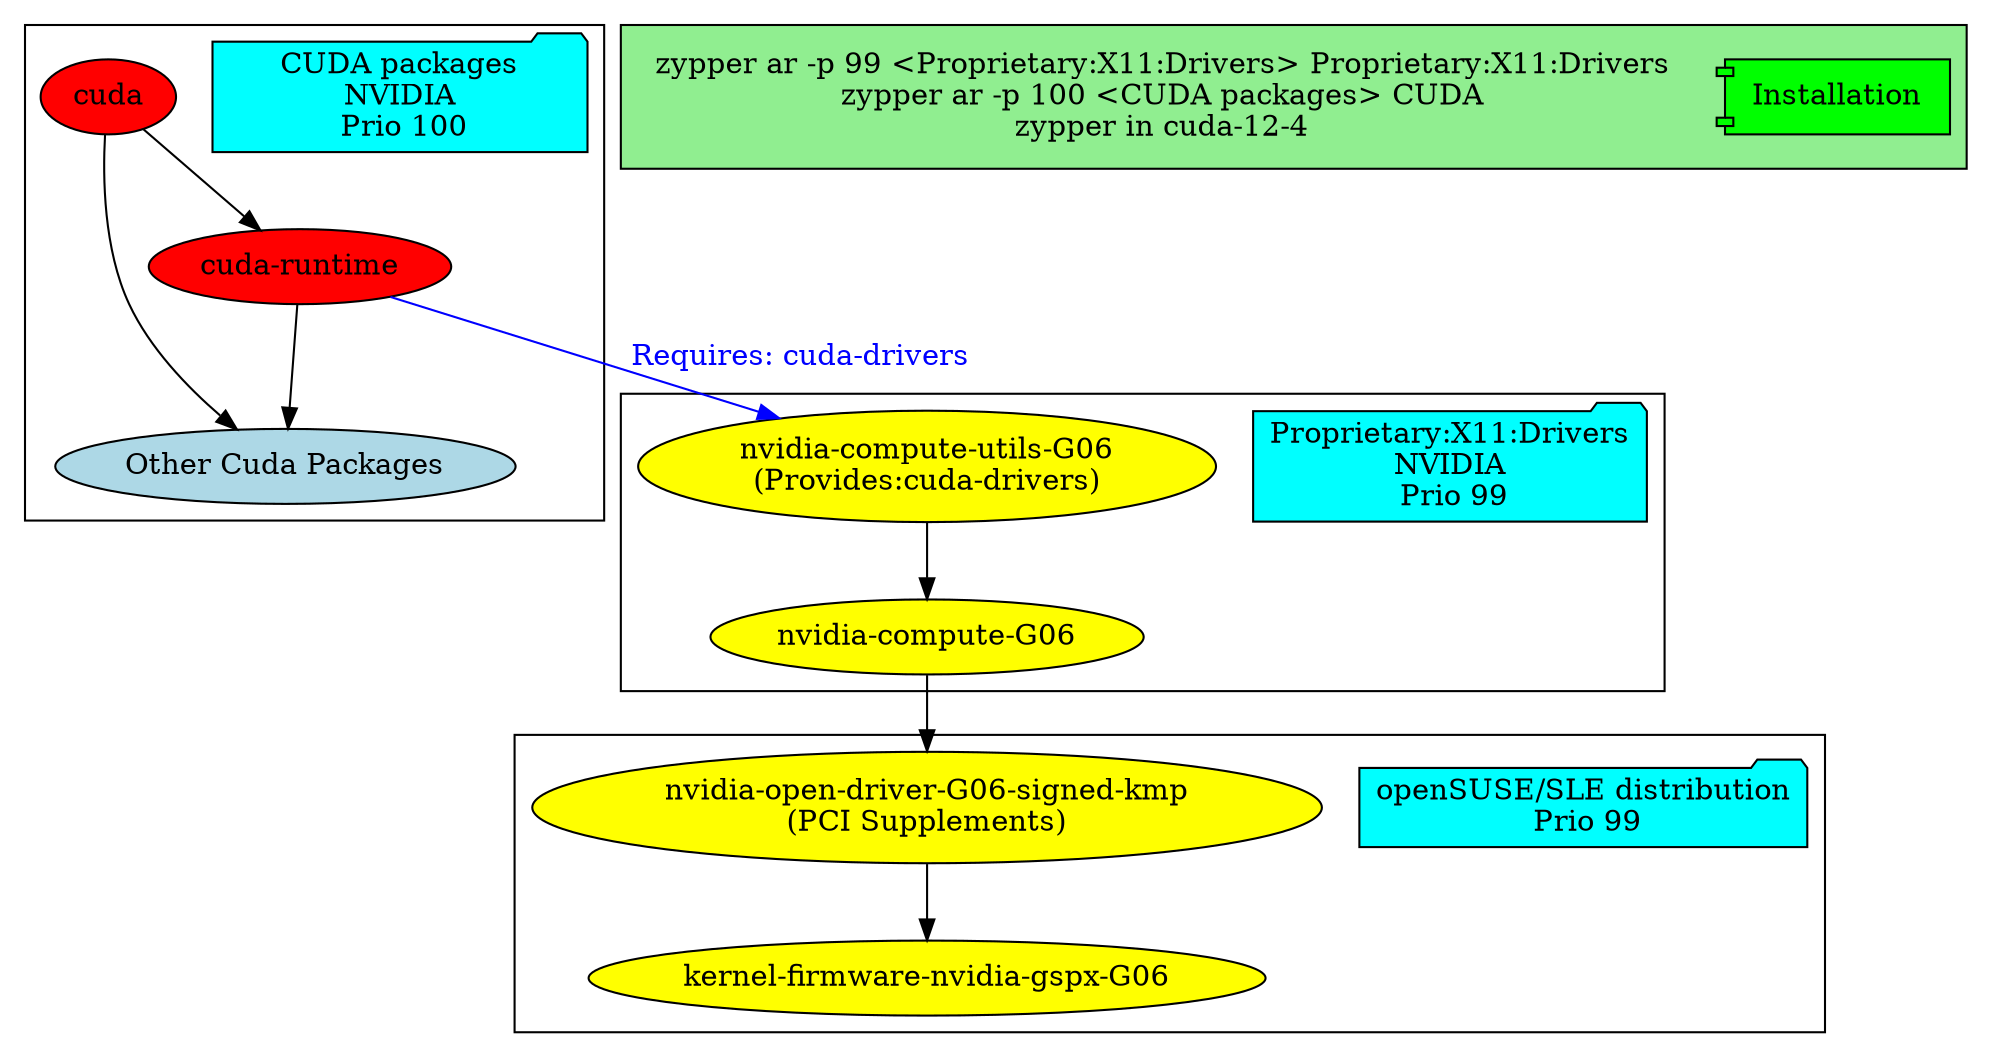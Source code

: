 digraph {
	subgraph cluster_0 {
		repo_nvidia_cuda[fillcolor=aqua,style=filled,width=2.5,shape=folder,label="CUDA packages\nNVIDIA\n Prio 100"]
		cuda [fillcolor=red,style=filled] 
		cuda_runtime [fillcolor=red,style=filled,label="cuda-runtime"]
		cuda_other_packages[fillcolor=lightblue,style=filled,label="Other Cuda Packages"]
	}
	subgraph cluster_1 {
		repo_nvidia_gfx[fillcolor=aqua,style=filled,width=2.5,shape=folder,label="Proprietary:X11:Drivers\nNVIDIA\n Prio 99"]
		nvidia_compute_utils_G06[fillcolor=yellow,style=filled,label="nvidia-compute-utils-G06\n(Provides:cuda-drivers)"]
		nvidia_compute_G06[fillcolor=yellow,style=filled,label="nvidia-compute-G06"]
	}
	subgraph cluster_2 {
		repo_obs[fillcolor=aqua,style=filled,width=2.5,shape=folder,label="openSUSE/SLE distribution\n Prio 99"]
		nvidia_open_driver_G06_signed_kmp[fillcolor=yellow,style=filled,label="nvidia-open-driver-G06-signed-kmp\n(PCI Supplements)"]
		kernel_firmware_nvidia_gspx_G06[fillcolor=yellow,style=filled,label="kernel-firmware-nvidia-gspx-G06"]
	}
	subgraph cluster_3 {
		bgcolor="lightgreen"
		repo_install[fillcolor=green,style=filled,width=1.5,shape=component,label="Installation"]
		command1[shape=none,width=7,label="zypper ar -p 99 <Proprietary:X11:Drivers> Proprietary:X11:Drivers\nzypper ar -p 100 <CUDA packages> CUDA\nzypper in cuda-12-4"]
	}
	cuda -> cuda_runtime
	cuda -> cuda_other_packages
	cuda_runtime -> nvidia_compute_utils_G06 [color="blue",fontcolor="blue",label="Requires: cuda-drivers"]
	nvidia_compute_utils_G06 -> nvidia_compute_G06
	cuda_runtime -> cuda_other_packages
        nvidia_compute_G06 -> nvidia_open_driver_G06_signed_kmp
	nvidia_open_driver_G06_signed_kmp -> kernel_firmware_nvidia_gspx_G06
}
